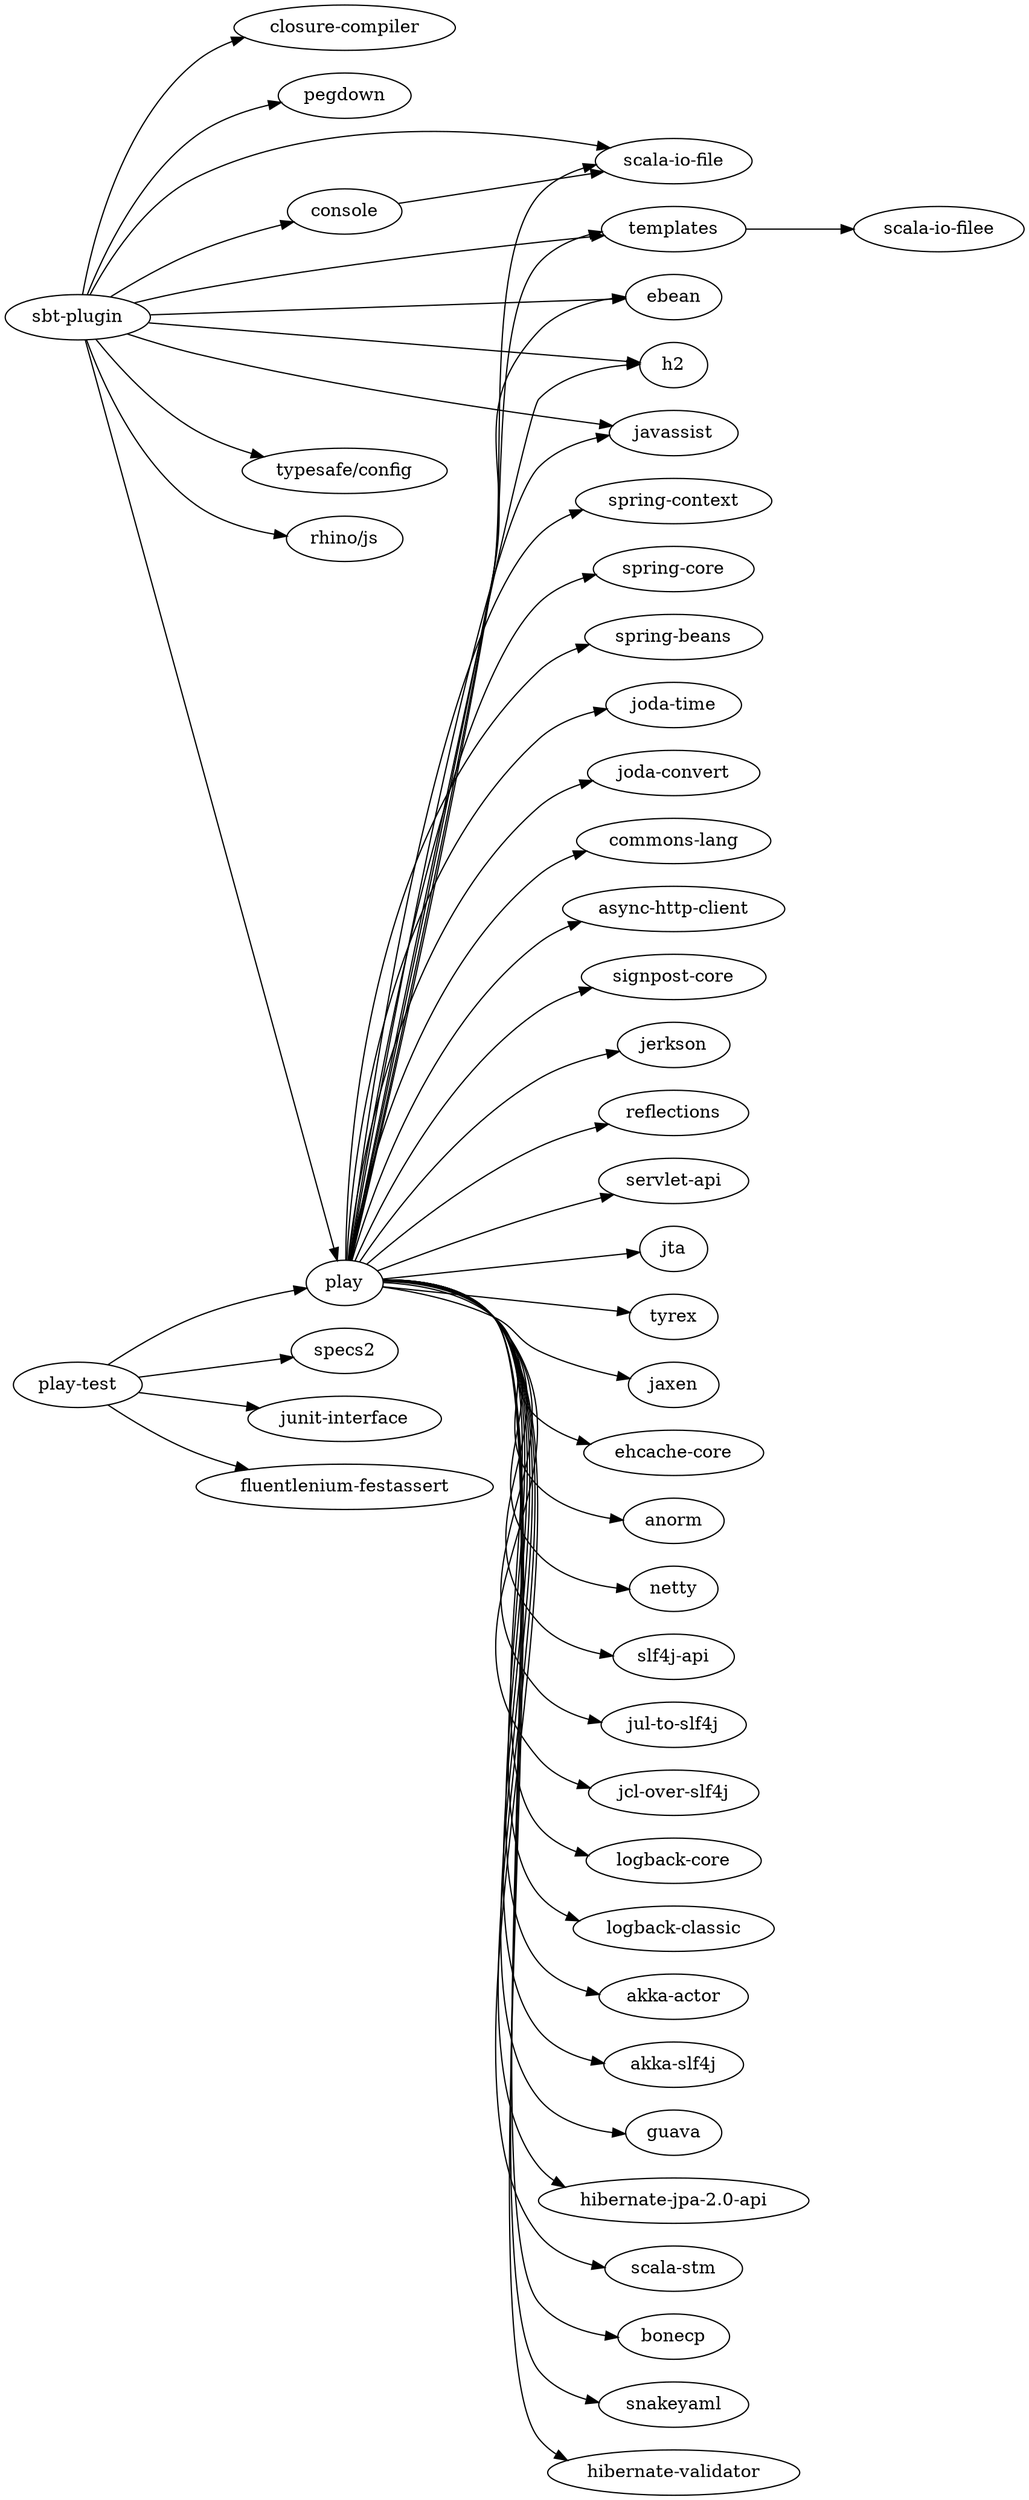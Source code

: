 digraph {
  rankdir=LR;
  "templates" -> "scala-io-filee";
  "anorm";
  "play" -> "templates";
  "play" -> "anorm";
  "play" -> "netty";
  "play" -> "slf4j-api";
  "play" -> "jul-to-slf4j";
  "play" -> "jcl-over-slf4j";
  "play" -> "logback-core";
  "play" -> "logback-classic";
  "play" -> "scala-io-file";
  "play" -> "akka-actor";
  "play" -> "akka-slf4j";
  "play" -> "guava";
  "play" -> "ebean";
  "play" -> "hibernate-jpa-2.0-api";
  "play" -> "h2";
  "play" -> "scala-stm";
  "play" -> "bonecp";
  "play" -> "snakeyaml";
  "play" -> "hibernate-validator";
  "play" -> "spring-context";
  "play" -> "spring-core";
  "play" -> "spring-beans";
  "play" -> "joda-time";
  "play" -> "joda-convert";
  "play" -> "javassist";
  "play" -> "commons-lang";
  "play" -> "async-http-client";
  "play" -> "signpost-core";
  "play" -> "jerkson";
  "play" -> "reflections";
  "play" -> "servlet-api";
  "play" -> "jta";
  "play" -> "tyrex";
  "play" -> "jaxen";
  "play" -> "ehcache-core";
  "play-test" -> "play";
  "play-test" -> "specs2";
  "play-test" -> "junit-interface";
  "play-test" -> "fluentlenium-festassert";
  "sbt-plugin" -> "play";
  "sbt-plugin" -> "templates";
  "sbt-plugin" -> "console";
  "sbt-plugin" -> "typesafe/config";
  "sbt-plugin" -> "rhino/js";
  "sbt-plugin" -> "closure-compiler";
  "sbt-plugin" -> "scala-io-file";
  "sbt-plugin" -> "ebean";
  "sbt-plugin" -> "h2";
  "sbt-plugin" -> "javassist";
  "sbt-plugin" -> "pegdown";
  "console" -> "scala-io-file";
}
